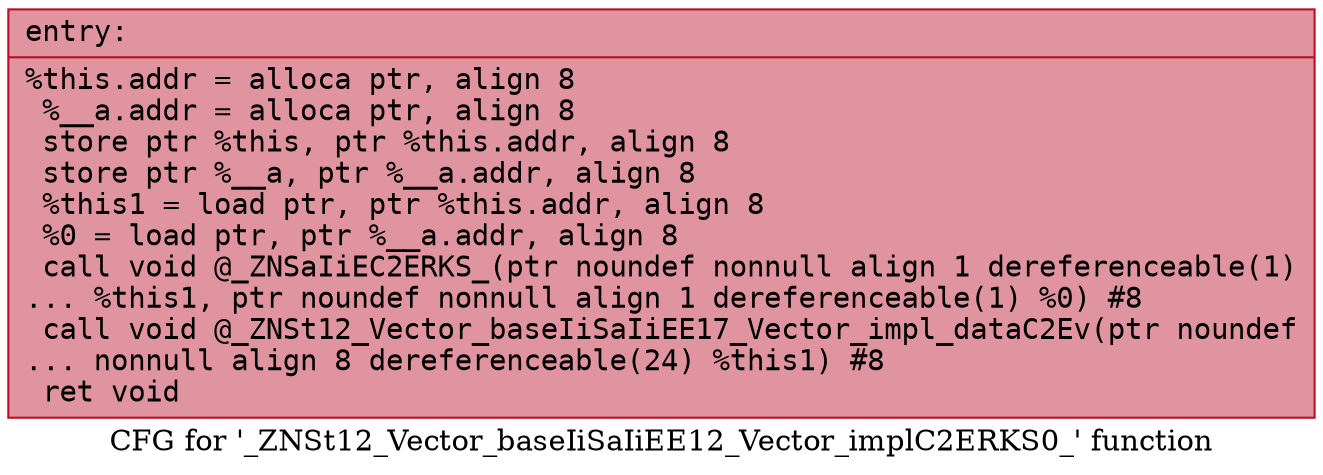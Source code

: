 digraph "CFG for '_ZNSt12_Vector_baseIiSaIiEE12_Vector_implC2ERKS0_' function" {
	label="CFG for '_ZNSt12_Vector_baseIiSaIiEE12_Vector_implC2ERKS0_' function";

	Node0x561f53d3ca80 [shape=record,color="#b70d28ff", style=filled, fillcolor="#b70d2870" fontname="Courier",label="{entry:\l|  %this.addr = alloca ptr, align 8\l  %__a.addr = alloca ptr, align 8\l  store ptr %this, ptr %this.addr, align 8\l  store ptr %__a, ptr %__a.addr, align 8\l  %this1 = load ptr, ptr %this.addr, align 8\l  %0 = load ptr, ptr %__a.addr, align 8\l  call void @_ZNSaIiEC2ERKS_(ptr noundef nonnull align 1 dereferenceable(1)\l... %this1, ptr noundef nonnull align 1 dereferenceable(1) %0) #8\l  call void @_ZNSt12_Vector_baseIiSaIiEE17_Vector_impl_dataC2Ev(ptr noundef\l... nonnull align 8 dereferenceable(24) %this1) #8\l  ret void\l}"];
}
